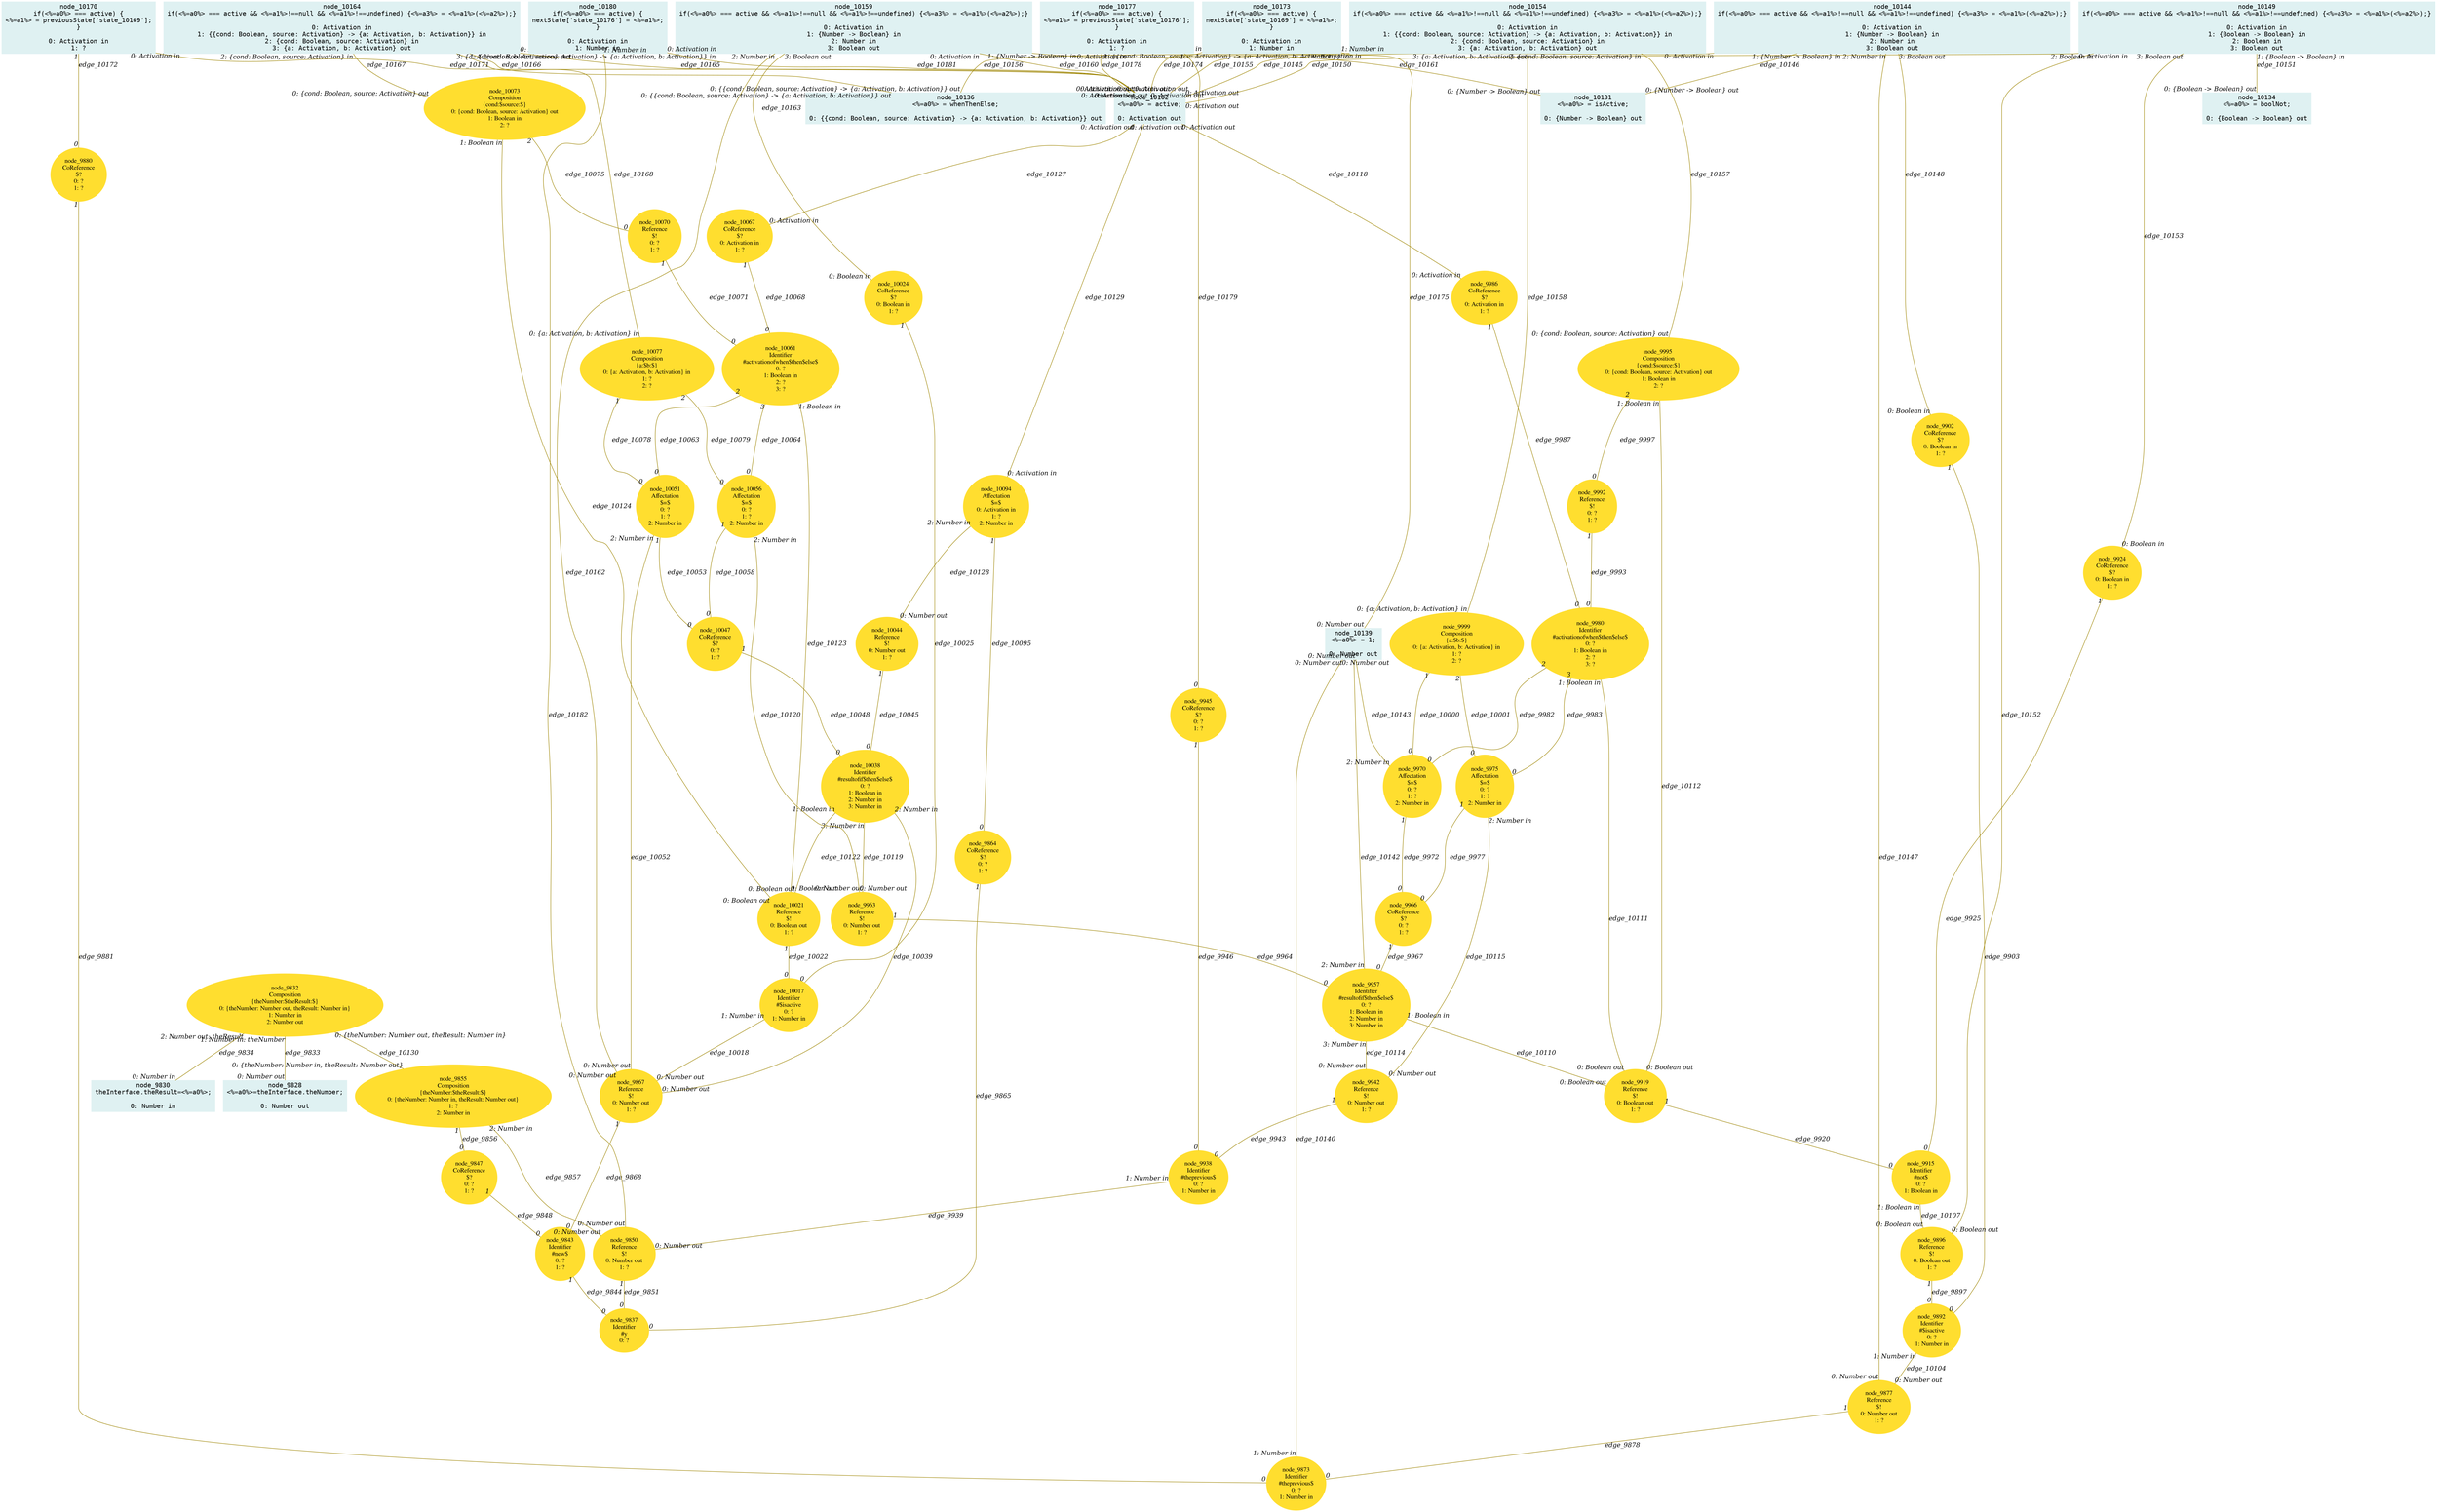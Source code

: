 digraph g{node_9828 [shape="box", style="filled", color="#dff1f2", fontname="Courier", label="node_9828
<%=a0%>=theInterface.theNumber;

0: Number out" ]
node_9830 [shape="box", style="filled", color="#dff1f2", fontname="Courier", label="node_9830
theInterface.theResult=<%=a0%>;

0: Number in" ]
node_9832 [shape="ellipse", style="filled", color="#ffde2f", fontname="Times", label="node_9832
Composition
{theNumber:$theResult:$}
0: {theNumber: Number out, theResult: Number in}
1: Number in
2: Number out" ]
node_9837 [shape="ellipse", style="filled", color="#ffde2f", fontname="Times", label="node_9837
Identifier
#y
0: ?" ]
node_9843 [shape="ellipse", style="filled", color="#ffde2f", fontname="Times", label="node_9843
Identifier
#new$
0: ?
1: ?" ]
node_9847 [shape="ellipse", style="filled", color="#ffde2f", fontname="Times", label="node_9847
CoReference
$?
0: ?
1: ?" ]
node_9850 [shape="ellipse", style="filled", color="#ffde2f", fontname="Times", label="node_9850
Reference
$!
0: Number out
1: ?" ]
node_9855 [shape="ellipse", style="filled", color="#ffde2f", fontname="Times", label="node_9855
Composition
{theNumber:$theResult:$}
0: {theNumber: Number in, theResult: Number out}
1: ?
2: Number in" ]
node_9864 [shape="ellipse", style="filled", color="#ffde2f", fontname="Times", label="node_9864
CoReference
$?
0: ?
1: ?" ]
node_9867 [shape="ellipse", style="filled", color="#ffde2f", fontname="Times", label="node_9867
Reference
$!
0: Number out
1: ?" ]
node_9873 [shape="ellipse", style="filled", color="#ffde2f", fontname="Times", label="node_9873
Identifier
#theprevious$
0: ?
1: Number in" ]
node_9877 [shape="ellipse", style="filled", color="#ffde2f", fontname="Times", label="node_9877
Reference
$!
0: Number out
1: ?" ]
node_9880 [shape="ellipse", style="filled", color="#ffde2f", fontname="Times", label="node_9880
CoReference
$?
0: ?
1: ?" ]
node_9892 [shape="ellipse", style="filled", color="#ffde2f", fontname="Times", label="node_9892
Identifier
#$isactive
0: ?
1: Number in" ]
node_9896 [shape="ellipse", style="filled", color="#ffde2f", fontname="Times", label="node_9896
Reference
$!
0: Boolean out
1: ?" ]
node_9902 [shape="ellipse", style="filled", color="#ffde2f", fontname="Times", label="node_9902
CoReference
$?
0: Boolean in
1: ?" ]
node_9915 [shape="ellipse", style="filled", color="#ffde2f", fontname="Times", label="node_9915
Identifier
#not$
0: ?
1: Boolean in" ]
node_9919 [shape="ellipse", style="filled", color="#ffde2f", fontname="Times", label="node_9919
Reference
$!
0: Boolean out
1: ?" ]
node_9924 [shape="ellipse", style="filled", color="#ffde2f", fontname="Times", label="node_9924
CoReference
$?
0: Boolean in
1: ?" ]
node_9938 [shape="ellipse", style="filled", color="#ffde2f", fontname="Times", label="node_9938
Identifier
#theprevious$
0: ?
1: Number in" ]
node_9942 [shape="ellipse", style="filled", color="#ffde2f", fontname="Times", label="node_9942
Reference
$!
0: Number out
1: ?" ]
node_9945 [shape="ellipse", style="filled", color="#ffde2f", fontname="Times", label="node_9945
CoReference
$?
0: ?
1: ?" ]
node_9957 [shape="ellipse", style="filled", color="#ffde2f", fontname="Times", label="node_9957
Identifier
#resultofif$then$else$
0: ?
1: Boolean in
2: Number in
3: Number in" ]
node_9963 [shape="ellipse", style="filled", color="#ffde2f", fontname="Times", label="node_9963
Reference
$!
0: Number out
1: ?" ]
node_9966 [shape="ellipse", style="filled", color="#ffde2f", fontname="Times", label="node_9966
CoReference
$?
0: ?
1: ?" ]
node_9970 [shape="ellipse", style="filled", color="#ffde2f", fontname="Times", label="node_9970
Affectation
$=$
0: ?
1: ?
2: Number in" ]
node_9975 [shape="ellipse", style="filled", color="#ffde2f", fontname="Times", label="node_9975
Affectation
$=$
0: ?
1: ?
2: Number in" ]
node_9980 [shape="ellipse", style="filled", color="#ffde2f", fontname="Times", label="node_9980
Identifier
#activationofwhen$then$else$
0: ?
1: Boolean in
2: ?
3: ?" ]
node_9986 [shape="ellipse", style="filled", color="#ffde2f", fontname="Times", label="node_9986
CoReference
$?
0: Activation in
1: ?" ]
node_9992 [shape="ellipse", style="filled", color="#ffde2f", fontname="Times", label="node_9992
Reference
$!
0: ?
1: ?" ]
node_9995 [shape="ellipse", style="filled", color="#ffde2f", fontname="Times", label="node_9995
Composition
{cond:$source:$}
0: {cond: Boolean, source: Activation} out
1: Boolean in
2: ?" ]
node_9999 [shape="ellipse", style="filled", color="#ffde2f", fontname="Times", label="node_9999
Composition
{a:$b:$}
0: {a: Activation, b: Activation} in
1: ?
2: ?" ]
node_10017 [shape="ellipse", style="filled", color="#ffde2f", fontname="Times", label="node_10017
Identifier
#$isactive
0: ?
1: Number in" ]
node_10021 [shape="ellipse", style="filled", color="#ffde2f", fontname="Times", label="node_10021
Reference
$!
0: Boolean out
1: ?" ]
node_10024 [shape="ellipse", style="filled", color="#ffde2f", fontname="Times", label="node_10024
CoReference
$?
0: Boolean in
1: ?" ]
node_10038 [shape="ellipse", style="filled", color="#ffde2f", fontname="Times", label="node_10038
Identifier
#resultofif$then$else$
0: ?
1: Boolean in
2: Number in
3: Number in" ]
node_10044 [shape="ellipse", style="filled", color="#ffde2f", fontname="Times", label="node_10044
Reference
$!
0: Number out
1: ?" ]
node_10047 [shape="ellipse", style="filled", color="#ffde2f", fontname="Times", label="node_10047
CoReference
$?
0: ?
1: ?" ]
node_10051 [shape="ellipse", style="filled", color="#ffde2f", fontname="Times", label="node_10051
Affectation
$=$
0: ?
1: ?
2: Number in" ]
node_10056 [shape="ellipse", style="filled", color="#ffde2f", fontname="Times", label="node_10056
Affectation
$=$
0: ?
1: ?
2: Number in" ]
node_10061 [shape="ellipse", style="filled", color="#ffde2f", fontname="Times", label="node_10061
Identifier
#activationofwhen$then$else$
0: ?
1: Boolean in
2: ?
3: ?" ]
node_10067 [shape="ellipse", style="filled", color="#ffde2f", fontname="Times", label="node_10067
CoReference
$?
0: Activation in
1: ?" ]
node_10070 [shape="ellipse", style="filled", color="#ffde2f", fontname="Times", label="node_10070
Reference
$!
0: ?
1: ?" ]
node_10073 [shape="ellipse", style="filled", color="#ffde2f", fontname="Times", label="node_10073
Composition
{cond:$source:$}
0: {cond: Boolean, source: Activation} out
1: Boolean in
2: ?" ]
node_10077 [shape="ellipse", style="filled", color="#ffde2f", fontname="Times", label="node_10077
Composition
{a:$b:$}
0: {a: Activation, b: Activation} in
1: ?
2: ?" ]
node_10094 [shape="ellipse", style="filled", color="#ffde2f", fontname="Times", label="node_10094
Affectation
$=$
0: Activation in
1: ?
2: Number in" ]
node_10102 [shape="box", style="filled", color="#dff1f2", fontname="Courier", label="node_10102
<%=a0%> = active;

0: Activation out" ]
node_10131 [shape="box", style="filled", color="#dff1f2", fontname="Courier", label="node_10131
<%=a0%> = isActive;

0: {Number -> Boolean} out" ]
node_10134 [shape="box", style="filled", color="#dff1f2", fontname="Courier", label="node_10134
<%=a0%> = boolNot;

0: {Boolean -> Boolean} out" ]
node_10136 [shape="box", style="filled", color="#dff1f2", fontname="Courier", label="node_10136
<%=a0%> = whenThenElse;

0: {{cond: Boolean, source: Activation} -> {a: Activation, b: Activation}} out" ]
node_10139 [shape="box", style="filled", color="#dff1f2", fontname="Courier", label="node_10139
<%=a0%> = 1;

0: Number out" ]
node_10144 [shape="box", style="filled", color="#dff1f2", fontname="Courier", label="node_10144
if(<%=a0%> === active && <%=a1%>!==null && <%=a1%>!==undefined) {<%=a3%> = <%=a1%>(<%=a2%>);}

0: Activation in
1: {Number -> Boolean} in
2: Number in
3: Boolean out" ]
node_10149 [shape="box", style="filled", color="#dff1f2", fontname="Courier", label="node_10149
if(<%=a0%> === active && <%=a1%>!==null && <%=a1%>!==undefined) {<%=a3%> = <%=a1%>(<%=a2%>);}

0: Activation in
1: {Boolean -> Boolean} in
2: Boolean in
3: Boolean out" ]
node_10154 [shape="box", style="filled", color="#dff1f2", fontname="Courier", label="node_10154
if(<%=a0%> === active && <%=a1%>!==null && <%=a1%>!==undefined) {<%=a3%> = <%=a1%>(<%=a2%>);}

0: Activation in
1: {{cond: Boolean, source: Activation} -> {a: Activation, b: Activation}} in
2: {cond: Boolean, source: Activation} in
3: {a: Activation, b: Activation} out" ]
node_10159 [shape="box", style="filled", color="#dff1f2", fontname="Courier", label="node_10159
if(<%=a0%> === active && <%=a1%>!==null && <%=a1%>!==undefined) {<%=a3%> = <%=a1%>(<%=a2%>);}

0: Activation in
1: {Number -> Boolean} in
2: Number in
3: Boolean out" ]
node_10164 [shape="box", style="filled", color="#dff1f2", fontname="Courier", label="node_10164
if(<%=a0%> === active && <%=a1%>!==null && <%=a1%>!==undefined) {<%=a3%> = <%=a1%>(<%=a2%>);}

0: Activation in
1: {{cond: Boolean, source: Activation} -> {a: Activation, b: Activation}} in
2: {cond: Boolean, source: Activation} in
3: {a: Activation, b: Activation} out" ]
node_10170 [shape="box", style="filled", color="#dff1f2", fontname="Courier", label="node_10170
if(<%=a0%> === active) {
<%=a1%> = previousState['state_10169'];
}

0: Activation in
1: ?" ]
node_10173 [shape="box", style="filled", color="#dff1f2", fontname="Courier", label="node_10173
if(<%=a0%> === active) {
nextState['state_10169'] = <%=a1%>;
}

0: Activation in
1: Number in" ]
node_10177 [shape="box", style="filled", color="#dff1f2", fontname="Courier", label="node_10177
if(<%=a0%> === active) {
<%=a1%> = previousState['state_10176'];
}

0: Activation in
1: ?" ]
node_10180 [shape="box", style="filled", color="#dff1f2", fontname="Courier", label="node_10180
if(<%=a0%> === active) {
nextState['state_10176'] = <%=a1%>;
}

0: Activation in
1: Number in" ]
node_9832 -> node_9828 [dir=none, arrowHead=none, fontname="Times-Italic", arrowsize=1, color="#9d8400", label="edge_9833",  headlabel="0: Number out", taillabel="1: Number in: theNumber" ]
node_9832 -> node_9830 [dir=none, arrowHead=none, fontname="Times-Italic", arrowsize=1, color="#9d8400", label="edge_9834",  headlabel="0: Number in", taillabel="2: Number out: theResult" ]
node_9843 -> node_9837 [dir=none, arrowHead=none, fontname="Times-Italic", arrowsize=1, color="#9d8400", label="edge_9844",  headlabel="0", taillabel="1" ]
node_9847 -> node_9843 [dir=none, arrowHead=none, fontname="Times-Italic", arrowsize=1, color="#9d8400", label="edge_9848",  headlabel="0", taillabel="1" ]
node_9850 -> node_9837 [dir=none, arrowHead=none, fontname="Times-Italic", arrowsize=1, color="#9d8400", label="edge_9851",  headlabel="0", taillabel="1" ]
node_9855 -> node_9847 [dir=none, arrowHead=none, fontname="Times-Italic", arrowsize=1, color="#9d8400", label="edge_9856",  headlabel="0", taillabel="1" ]
node_9855 -> node_9850 [dir=none, arrowHead=none, fontname="Times-Italic", arrowsize=1, color="#9d8400", label="edge_9857",  headlabel="0: Number out", taillabel="2: Number in" ]
node_9864 -> node_9837 [dir=none, arrowHead=none, fontname="Times-Italic", arrowsize=1, color="#9d8400", label="edge_9865",  headlabel="0", taillabel="1" ]
node_9867 -> node_9843 [dir=none, arrowHead=none, fontname="Times-Italic", arrowsize=1, color="#9d8400", label="edge_9868",  headlabel="0", taillabel="1" ]
node_9877 -> node_9873 [dir=none, arrowHead=none, fontname="Times-Italic", arrowsize=1, color="#9d8400", label="edge_9878",  headlabel="0", taillabel="1" ]
node_9880 -> node_9873 [dir=none, arrowHead=none, fontname="Times-Italic", arrowsize=1, color="#9d8400", label="edge_9881",  headlabel="0", taillabel="1" ]
node_9896 -> node_9892 [dir=none, arrowHead=none, fontname="Times-Italic", arrowsize=1, color="#9d8400", label="edge_9897",  headlabel="0", taillabel="1" ]
node_9902 -> node_9892 [dir=none, arrowHead=none, fontname="Times-Italic", arrowsize=1, color="#9d8400", label="edge_9903",  headlabel="0", taillabel="1" ]
node_9919 -> node_9915 [dir=none, arrowHead=none, fontname="Times-Italic", arrowsize=1, color="#9d8400", label="edge_9920",  headlabel="0", taillabel="1" ]
node_9924 -> node_9915 [dir=none, arrowHead=none, fontname="Times-Italic", arrowsize=1, color="#9d8400", label="edge_9925",  headlabel="0", taillabel="1" ]
node_9938 -> node_9850 [dir=none, arrowHead=none, fontname="Times-Italic", arrowsize=1, color="#9d8400", label="edge_9939",  headlabel="0: Number out", taillabel="1: Number in" ]
node_9942 -> node_9938 [dir=none, arrowHead=none, fontname="Times-Italic", arrowsize=1, color="#9d8400", label="edge_9943",  headlabel="0", taillabel="1" ]
node_9945 -> node_9938 [dir=none, arrowHead=none, fontname="Times-Italic", arrowsize=1, color="#9d8400", label="edge_9946",  headlabel="0", taillabel="1" ]
node_9963 -> node_9957 [dir=none, arrowHead=none, fontname="Times-Italic", arrowsize=1, color="#9d8400", label="edge_9964",  headlabel="0", taillabel="1" ]
node_9966 -> node_9957 [dir=none, arrowHead=none, fontname="Times-Italic", arrowsize=1, color="#9d8400", label="edge_9967",  headlabel="0", taillabel="1" ]
node_9970 -> node_9966 [dir=none, arrowHead=none, fontname="Times-Italic", arrowsize=1, color="#9d8400", label="edge_9972",  headlabel="0", taillabel="1" ]
node_9975 -> node_9966 [dir=none, arrowHead=none, fontname="Times-Italic", arrowsize=1, color="#9d8400", label="edge_9977",  headlabel="0", taillabel="1" ]
node_9980 -> node_9970 [dir=none, arrowHead=none, fontname="Times-Italic", arrowsize=1, color="#9d8400", label="edge_9982",  headlabel="0", taillabel="2" ]
node_9980 -> node_9975 [dir=none, arrowHead=none, fontname="Times-Italic", arrowsize=1, color="#9d8400", label="edge_9983",  headlabel="0", taillabel="3" ]
node_9986 -> node_9980 [dir=none, arrowHead=none, fontname="Times-Italic", arrowsize=1, color="#9d8400", label="edge_9987",  headlabel="0", taillabel="1" ]
node_9992 -> node_9980 [dir=none, arrowHead=none, fontname="Times-Italic", arrowsize=1, color="#9d8400", label="edge_9993",  headlabel="0", taillabel="1" ]
node_9995 -> node_9992 [dir=none, arrowHead=none, fontname="Times-Italic", arrowsize=1, color="#9d8400", label="edge_9997",  headlabel="0", taillabel="2" ]
node_9999 -> node_9970 [dir=none, arrowHead=none, fontname="Times-Italic", arrowsize=1, color="#9d8400", label="edge_10000",  headlabel="0", taillabel="1" ]
node_9999 -> node_9975 [dir=none, arrowHead=none, fontname="Times-Italic", arrowsize=1, color="#9d8400", label="edge_10001",  headlabel="0", taillabel="2" ]
node_10017 -> node_9867 [dir=none, arrowHead=none, fontname="Times-Italic", arrowsize=1, color="#9d8400", label="edge_10018",  headlabel="0: Number out", taillabel="1: Number in" ]
node_10021 -> node_10017 [dir=none, arrowHead=none, fontname="Times-Italic", arrowsize=1, color="#9d8400", label="edge_10022",  headlabel="0", taillabel="1" ]
node_10024 -> node_10017 [dir=none, arrowHead=none, fontname="Times-Italic", arrowsize=1, color="#9d8400", label="edge_10025",  headlabel="0", taillabel="1" ]
node_10038 -> node_9867 [dir=none, arrowHead=none, fontname="Times-Italic", arrowsize=1, color="#9d8400", label="edge_10039",  headlabel="0: Number out", taillabel="2: Number in" ]
node_10044 -> node_10038 [dir=none, arrowHead=none, fontname="Times-Italic", arrowsize=1, color="#9d8400", label="edge_10045",  headlabel="0", taillabel="1" ]
node_10047 -> node_10038 [dir=none, arrowHead=none, fontname="Times-Italic", arrowsize=1, color="#9d8400", label="edge_10048",  headlabel="0", taillabel="1" ]
node_10051 -> node_9867 [dir=none, arrowHead=none, fontname="Times-Italic", arrowsize=1, color="#9d8400", label="edge_10052",  headlabel="0: Number out", taillabel="2: Number in" ]
node_10051 -> node_10047 [dir=none, arrowHead=none, fontname="Times-Italic", arrowsize=1, color="#9d8400", label="edge_10053",  headlabel="0", taillabel="1" ]
node_10056 -> node_10047 [dir=none, arrowHead=none, fontname="Times-Italic", arrowsize=1, color="#9d8400", label="edge_10058",  headlabel="0", taillabel="1" ]
node_10061 -> node_10051 [dir=none, arrowHead=none, fontname="Times-Italic", arrowsize=1, color="#9d8400", label="edge_10063",  headlabel="0", taillabel="2" ]
node_10061 -> node_10056 [dir=none, arrowHead=none, fontname="Times-Italic", arrowsize=1, color="#9d8400", label="edge_10064",  headlabel="0", taillabel="3" ]
node_10067 -> node_10061 [dir=none, arrowHead=none, fontname="Times-Italic", arrowsize=1, color="#9d8400", label="edge_10068",  headlabel="0", taillabel="1" ]
node_10070 -> node_10061 [dir=none, arrowHead=none, fontname="Times-Italic", arrowsize=1, color="#9d8400", label="edge_10071",  headlabel="0", taillabel="1" ]
node_10073 -> node_10070 [dir=none, arrowHead=none, fontname="Times-Italic", arrowsize=1, color="#9d8400", label="edge_10075",  headlabel="0", taillabel="2" ]
node_10077 -> node_10051 [dir=none, arrowHead=none, fontname="Times-Italic", arrowsize=1, color="#9d8400", label="edge_10078",  headlabel="0", taillabel="1" ]
node_10077 -> node_10056 [dir=none, arrowHead=none, fontname="Times-Italic", arrowsize=1, color="#9d8400", label="edge_10079",  headlabel="0", taillabel="2" ]
node_10094 -> node_9864 [dir=none, arrowHead=none, fontname="Times-Italic", arrowsize=1, color="#9d8400", label="edge_10095",  headlabel="0", taillabel="1" ]
node_9892 -> node_9877 [dir=none, arrowHead=none, fontname="Times-Italic", arrowsize=1, color="#9d8400", label="edge_10104",  headlabel="0: Number out", taillabel="1: Number in" ]
node_9915 -> node_9896 [dir=none, arrowHead=none, fontname="Times-Italic", arrowsize=1, color="#9d8400", label="edge_10107",  headlabel="0: Boolean out", taillabel="1: Boolean in" ]
node_9957 -> node_9919 [dir=none, arrowHead=none, fontname="Times-Italic", arrowsize=1, color="#9d8400", label="edge_10110",  headlabel="0: Boolean out", taillabel="1: Boolean in" ]
node_9980 -> node_9919 [dir=none, arrowHead=none, fontname="Times-Italic", arrowsize=1, color="#9d8400", label="edge_10111",  headlabel="0: Boolean out", taillabel="1: Boolean in" ]
node_9995 -> node_9919 [dir=none, arrowHead=none, fontname="Times-Italic", arrowsize=1, color="#9d8400", label="edge_10112",  headlabel="0: Boolean out", taillabel="1: Boolean in" ]
node_9957 -> node_9942 [dir=none, arrowHead=none, fontname="Times-Italic", arrowsize=1, color="#9d8400", label="edge_10114",  headlabel="0: Number out", taillabel="3: Number in" ]
node_9975 -> node_9942 [dir=none, arrowHead=none, fontname="Times-Italic", arrowsize=1, color="#9d8400", label="edge_10115",  headlabel="0: Number out", taillabel="2: Number in" ]
node_10102 -> node_9986 [dir=none, arrowHead=none, fontname="Times-Italic", arrowsize=1, color="#9d8400", label="edge_10118",  headlabel="0: Activation in", taillabel="0: Activation out" ]
node_10038 -> node_9963 [dir=none, arrowHead=none, fontname="Times-Italic", arrowsize=1, color="#9d8400", label="edge_10119",  headlabel="0: Number out", taillabel="3: Number in" ]
node_10056 -> node_9963 [dir=none, arrowHead=none, fontname="Times-Italic", arrowsize=1, color="#9d8400", label="edge_10120",  headlabel="0: Number out", taillabel="2: Number in" ]
node_10038 -> node_10021 [dir=none, arrowHead=none, fontname="Times-Italic", arrowsize=1, color="#9d8400", label="edge_10122",  headlabel="0: Boolean out", taillabel="1: Boolean in" ]
node_10061 -> node_10021 [dir=none, arrowHead=none, fontname="Times-Italic", arrowsize=1, color="#9d8400", label="edge_10123",  headlabel="0: Boolean out", taillabel="1: Boolean in" ]
node_10073 -> node_10021 [dir=none, arrowHead=none, fontname="Times-Italic", arrowsize=1, color="#9d8400", label="edge_10124",  headlabel="0: Boolean out", taillabel="1: Boolean in" ]
node_10102 -> node_10067 [dir=none, arrowHead=none, fontname="Times-Italic", arrowsize=1, color="#9d8400", label="edge_10127",  headlabel="0: Activation in", taillabel="0: Activation out" ]
node_10094 -> node_10044 [dir=none, arrowHead=none, fontname="Times-Italic", arrowsize=1, color="#9d8400", label="edge_10128",  headlabel="0: Number out", taillabel="2: Number in" ]
node_10102 -> node_10094 [dir=none, arrowHead=none, fontname="Times-Italic", arrowsize=1, color="#9d8400", label="edge_10129",  headlabel="0: Activation in", taillabel="0: Activation out" ]
node_9832 -> node_9855 [dir=none, arrowHead=none, fontname="Times-Italic", arrowsize=1, color="#9d8400", label="edge_10130",  headlabel="0: {theNumber: Number in, theResult: Number out}", taillabel="0: {theNumber: Number out, theResult: Number in}" ]
node_10139 -> node_9873 [dir=none, arrowHead=none, fontname="Times-Italic", arrowsize=1, color="#9d8400", label="edge_10140",  headlabel="1: Number in", taillabel="0: Number out" ]
node_10139 -> node_9957 [dir=none, arrowHead=none, fontname="Times-Italic", arrowsize=1, color="#9d8400", label="edge_10142",  headlabel="2: Number in", taillabel="0: Number out" ]
node_10139 -> node_9970 [dir=none, arrowHead=none, fontname="Times-Italic", arrowsize=1, color="#9d8400", label="edge_10143",  headlabel="2: Number in", taillabel="0: Number out" ]
node_10144 -> node_10102 [dir=none, arrowHead=none, fontname="Times-Italic", arrowsize=1, color="#9d8400", label="edge_10145",  headlabel="0: Activation out", taillabel="0: Activation in" ]
node_10144 -> node_10131 [dir=none, arrowHead=none, fontname="Times-Italic", arrowsize=1, color="#9d8400", label="edge_10146",  headlabel="0: {Number -> Boolean} out", taillabel="1: {Number -> Boolean} in" ]
node_10144 -> node_9877 [dir=none, arrowHead=none, fontname="Times-Italic", arrowsize=1, color="#9d8400", label="edge_10147",  headlabel="0: Number out", taillabel="2: Number in" ]
node_10144 -> node_9902 [dir=none, arrowHead=none, fontname="Times-Italic", arrowsize=1, color="#9d8400", label="edge_10148",  headlabel="0: Boolean in", taillabel="3: Boolean out" ]
node_10149 -> node_10102 [dir=none, arrowHead=none, fontname="Times-Italic", arrowsize=1, color="#9d8400", label="edge_10150",  headlabel="0: Activation out", taillabel="0: Activation in" ]
node_10149 -> node_10134 [dir=none, arrowHead=none, fontname="Times-Italic", arrowsize=1, color="#9d8400", label="edge_10151",  headlabel="0: {Boolean -> Boolean} out", taillabel="1: {Boolean -> Boolean} in" ]
node_10149 -> node_9896 [dir=none, arrowHead=none, fontname="Times-Italic", arrowsize=1, color="#9d8400", label="edge_10152",  headlabel="0: Boolean out", taillabel="2: Boolean in" ]
node_10149 -> node_9924 [dir=none, arrowHead=none, fontname="Times-Italic", arrowsize=1, color="#9d8400", label="edge_10153",  headlabel="0: Boolean in", taillabel="3: Boolean out" ]
node_10154 -> node_10102 [dir=none, arrowHead=none, fontname="Times-Italic", arrowsize=1, color="#9d8400", label="edge_10155",  headlabel="0: Activation out", taillabel="0: Activation in" ]
node_10154 -> node_10136 [dir=none, arrowHead=none, fontname="Times-Italic", arrowsize=1, color="#9d8400", label="edge_10156",  headlabel="0: {{cond: Boolean, source: Activation} -> {a: Activation, b: Activation}} out", taillabel="1: {{cond: Boolean, source: Activation} -> {a: Activation, b: Activation}} in" ]
node_10154 -> node_9995 [dir=none, arrowHead=none, fontname="Times-Italic", arrowsize=1, color="#9d8400", label="edge_10157",  headlabel="0: {cond: Boolean, source: Activation} out", taillabel="2: {cond: Boolean, source: Activation} in" ]
node_10154 -> node_9999 [dir=none, arrowHead=none, fontname="Times-Italic", arrowsize=1, color="#9d8400", label="edge_10158",  headlabel="0: {a: Activation, b: Activation} in", taillabel="3: {a: Activation, b: Activation} out" ]
node_10159 -> node_10102 [dir=none, arrowHead=none, fontname="Times-Italic", arrowsize=1, color="#9d8400", label="edge_10160",  headlabel="0: Activation out", taillabel="0: Activation in" ]
node_10159 -> node_10131 [dir=none, arrowHead=none, fontname="Times-Italic", arrowsize=1, color="#9d8400", label="edge_10161",  headlabel="0: {Number -> Boolean} out", taillabel="1: {Number -> Boolean} in" ]
node_10159 -> node_9867 [dir=none, arrowHead=none, fontname="Times-Italic", arrowsize=1, color="#9d8400", label="edge_10162",  headlabel="0: Number out", taillabel="2: Number in" ]
node_10159 -> node_10024 [dir=none, arrowHead=none, fontname="Times-Italic", arrowsize=1, color="#9d8400", label="edge_10163",  headlabel="0: Boolean in", taillabel="3: Boolean out" ]
node_10164 -> node_10102 [dir=none, arrowHead=none, fontname="Times-Italic", arrowsize=1, color="#9d8400", label="edge_10165",  headlabel="0: Activation out", taillabel="0: Activation in" ]
node_10164 -> node_10136 [dir=none, arrowHead=none, fontname="Times-Italic", arrowsize=1, color="#9d8400", label="edge_10166",  headlabel="0: {{cond: Boolean, source: Activation} -> {a: Activation, b: Activation}} out", taillabel="1: {{cond: Boolean, source: Activation} -> {a: Activation, b: Activation}} in" ]
node_10164 -> node_10073 [dir=none, arrowHead=none, fontname="Times-Italic", arrowsize=1, color="#9d8400", label="edge_10167",  headlabel="0: {cond: Boolean, source: Activation} out", taillabel="2: {cond: Boolean, source: Activation} in" ]
node_10164 -> node_10077 [dir=none, arrowHead=none, fontname="Times-Italic", arrowsize=1, color="#9d8400", label="edge_10168",  headlabel="0: {a: Activation, b: Activation} in", taillabel="3: {a: Activation, b: Activation} out" ]
node_10170 -> node_10102 [dir=none, arrowHead=none, fontname="Times-Italic", arrowsize=1, color="#9d8400", label="edge_10171",  headlabel="0: Activation out", taillabel="0: Activation in" ]
node_10170 -> node_9880 [dir=none, arrowHead=none, fontname="Times-Italic", arrowsize=1, color="#9d8400", label="edge_10172",  headlabel="0", taillabel="1" ]
node_10173 -> node_10102 [dir=none, arrowHead=none, fontname="Times-Italic", arrowsize=1, color="#9d8400", label="edge_10174",  headlabel="0: Activation out", taillabel="0: Activation in" ]
node_10173 -> node_10139 [dir=none, arrowHead=none, fontname="Times-Italic", arrowsize=1, color="#9d8400", label="edge_10175",  headlabel="0: Number out", taillabel="1: Number in" ]
node_10177 -> node_10102 [dir=none, arrowHead=none, fontname="Times-Italic", arrowsize=1, color="#9d8400", label="edge_10178",  headlabel="0: Activation out", taillabel="0: Activation in" ]
node_10177 -> node_9945 [dir=none, arrowHead=none, fontname="Times-Italic", arrowsize=1, color="#9d8400", label="edge_10179",  headlabel="0", taillabel="1" ]
node_10180 -> node_10102 [dir=none, arrowHead=none, fontname="Times-Italic", arrowsize=1, color="#9d8400", label="edge_10181",  headlabel="0: Activation out", taillabel="0: Activation in" ]
node_10180 -> node_9850 [dir=none, arrowHead=none, fontname="Times-Italic", arrowsize=1, color="#9d8400", label="edge_10182",  headlabel="0: Number out", taillabel="1: Number in" ]
}